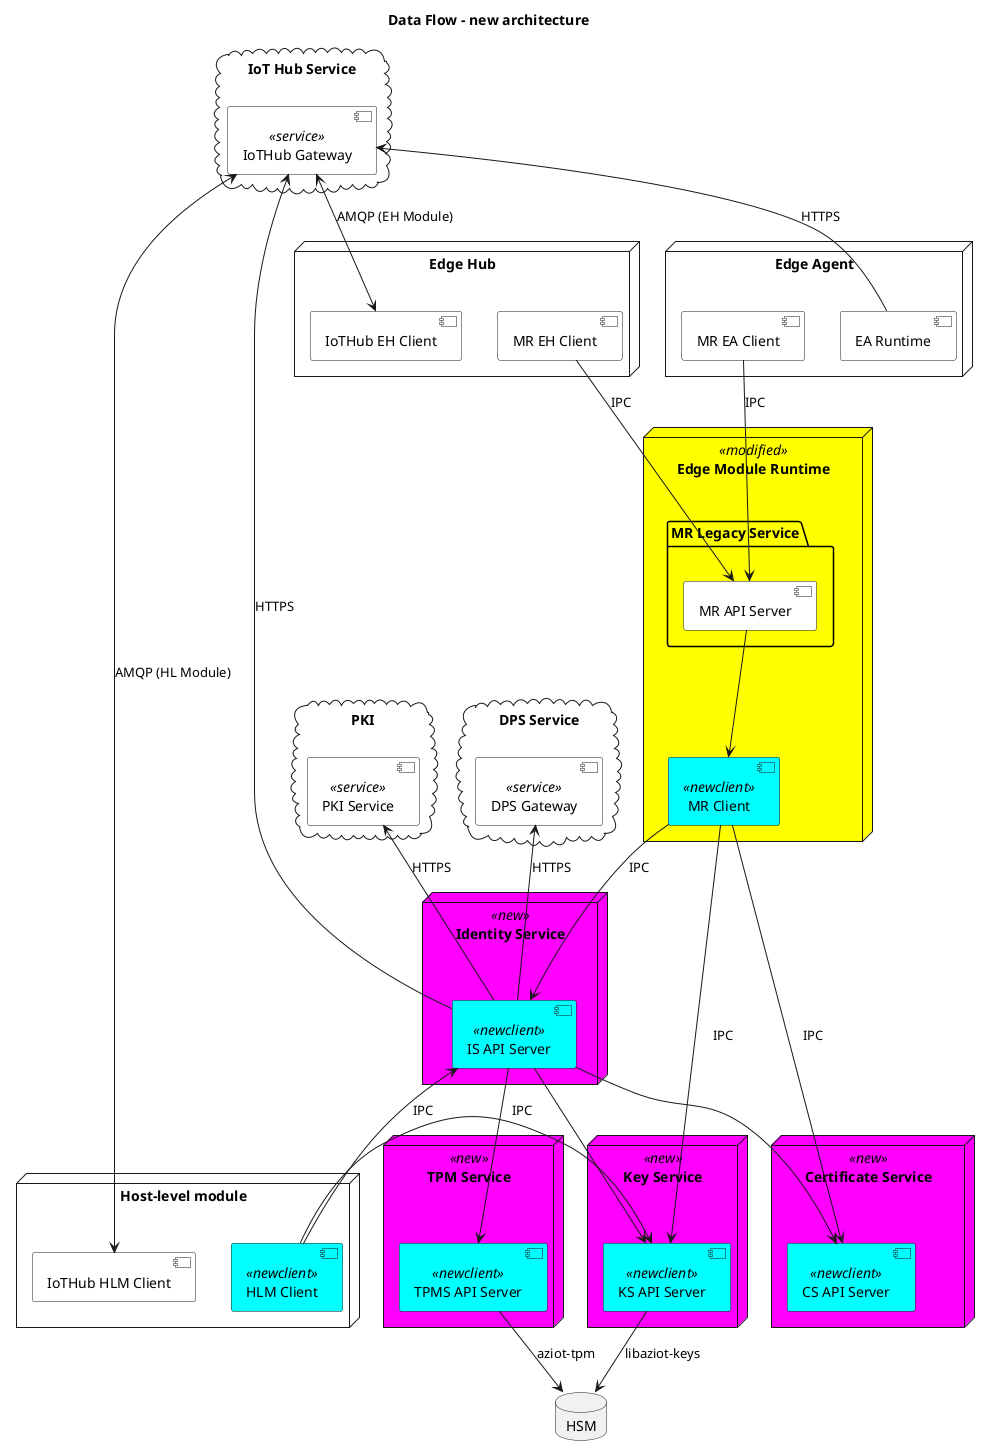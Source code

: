 @@startuml
title Data Flow - new architecture

cloud "DPS Service" {
    [DPS Gateway] <<service>>
}

cloud "PKI" {
    [PKI Service] <<service>>
}

cloud "IoT Hub Service" {
    [IoTHub Gateway] <<service>>
}

node "Identity Service" <<new>> {
    [IS API Server] <<newclient>>
}

node "TPM Service" <<new>> {
    [TPMS API Server] <<newclient>>
}

node "Key Service" <<new>> {
    [KS API Server] <<newclient>>
    [KS API Server] <<newclient>>
}

node "Certificate Service" <<new>> {
    [CS API Server] <<newclient>>
}

node "Edge Module Runtime" <<modified>> {
    folder "MR Legacy Service" {
        [MR API Server]
    }
    [MR Client] <<newclient>>
}
node "Edge Agent" {
    [EA Runtime]
    [MR EA Client]
}
node "Host-level module" {
    [HLM Client] <<newclient>>
    [IoTHub HLM Client]
}
node "Edge Hub" {
    [MR EH Client]
    [IoTHub EH Client]
}

database "HSM"

[MR Client] -down-> [IS API Server] : IPC
[MR Client] -down-> [CS API Server] : IPC
[MR Client] -down-> [KS API Server] : IPC
[HLM Client] -left-> [IS API Server] : IPC
[HLM Client] -left-> [KS API Server] : IPC
[MR EH Client] --> [MR API Server] : IPC
[MR EA Client] --> [MR API Server] : IPC

[MR API Server] --> [MR Client]
[IS API Server] -down-> [KS API Server]
[IS API Server] -down-> [CS API Server]
[IS API Server] -down-> [TPMS API Server]
[TPMS API Server] -down-> HSM : aziot-tpm
[KS API Server] -down-> HSM : libaziot-keys

[IS API Server] -up-> [IoTHub Gateway] : HTTPS
[IS API Server] -up-> [DPS Gateway] : HTTPS
[IS API Server] -up-> [PKI Service] : HTTPS

[IoTHub EH Client] <-up-> [IoTHub Gateway] : AMQP (EH Module)
[IoTHub HLM Client] <-up-> [IoTHub Gateway] : AMQP (HL Module)

[EA Runtime] -up-> [IoTHub Gateway] : HTTPS

skinparam node {
    backgroundColor<<new>> Magenta
    backgroundColor<<modified>> Yellow
}

skinparam component {
    backgroundColor White
    backgroundColor<<newclient>> Cyan
    backgroundColor<<modified>> Yellow
    backgroundColor<<service>> White
}

@@enduml
